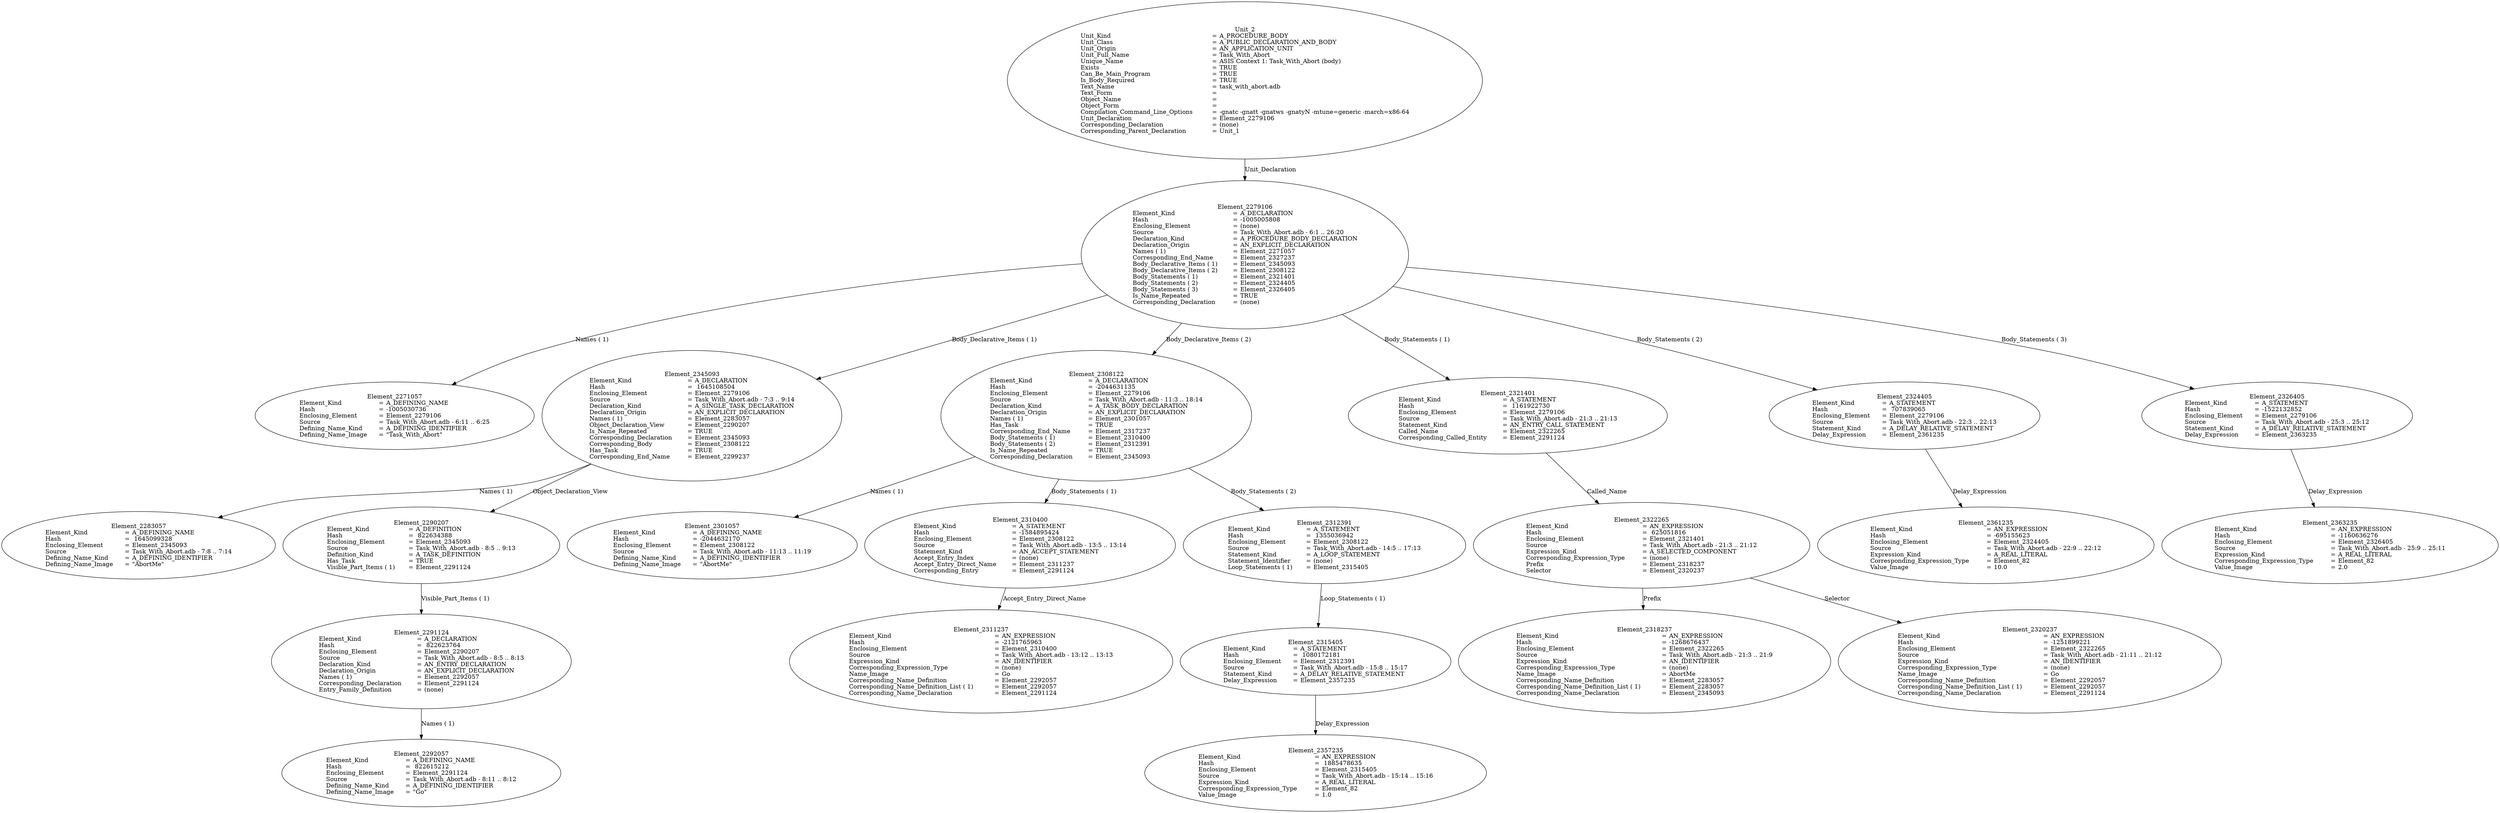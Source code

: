 digraph "task_with_abort.adt" {
  Unit_2 -> Element_2279106
      [ label=Unit_Declaration ];
  Unit_2
      [ label=<<TABLE BORDER="0" CELLBORDER="0" CELLSPACING="0" CELLPADDING="0"> 
          <TR><TD COLSPAN="3">Unit_2</TD></TR>
          <TR><TD ALIGN="LEFT">Unit_Kind   </TD><TD> = </TD><TD ALIGN="LEFT">A_PROCEDURE_BODY</TD></TR>
          <TR><TD ALIGN="LEFT">Unit_Class   </TD><TD> = </TD><TD ALIGN="LEFT">A_PUBLIC_DECLARATION_AND_BODY</TD></TR>
          <TR><TD ALIGN="LEFT">Unit_Origin   </TD><TD> = </TD><TD ALIGN="LEFT">AN_APPLICATION_UNIT</TD></TR>
          <TR><TD ALIGN="LEFT">Unit_Full_Name    </TD><TD> = </TD><TD ALIGN="LEFT">Task_With_Abort</TD></TR>
          <TR><TD ALIGN="LEFT">Unique_Name   </TD><TD> = </TD><TD ALIGN="LEFT">ASIS Context 1: Task_With_Abort (body)</TD></TR>
          <TR><TD ALIGN="LEFT">Exists  </TD><TD> = </TD><TD ALIGN="LEFT">TRUE</TD></TR>
          <TR><TD ALIGN="LEFT">Can_Be_Main_Program     </TD><TD> = </TD><TD ALIGN="LEFT">TRUE</TD></TR>
          <TR><TD ALIGN="LEFT">Is_Body_Required     </TD><TD> = </TD><TD ALIGN="LEFT">TRUE</TD></TR>
          <TR><TD ALIGN="LEFT">Text_Name   </TD><TD> = </TD><TD ALIGN="LEFT">task_with_abort.adb</TD></TR>
          <TR><TD ALIGN="LEFT">Text_Form   </TD><TD> = </TD><TD ALIGN="LEFT"></TD></TR>
          <TR><TD ALIGN="LEFT">Object_Name   </TD><TD> = </TD><TD ALIGN="LEFT"></TD></TR>
          <TR><TD ALIGN="LEFT">Object_Form   </TD><TD> = </TD><TD ALIGN="LEFT"></TD></TR>
          <TR><TD ALIGN="LEFT">Compilation_Command_Line_Options         </TD><TD> = </TD><TD ALIGN="LEFT">-gnatc -gnatt -gnatws -gnatyN -mtune=generic -march=x86-64</TD></TR>
          <TR><TD ALIGN="LEFT">Unit_Declaration     </TD><TD> = </TD><TD ALIGN="LEFT">Element_2279106</TD></TR>
          <TR><TD ALIGN="LEFT">Corresponding_Declaration       </TD><TD> = </TD><TD ALIGN="LEFT">(none)</TD></TR>
          <TR><TD ALIGN="LEFT">Corresponding_Parent_Declaration         </TD><TD> = </TD><TD ALIGN="LEFT">Unit_1</TD></TR>
          </TABLE>> ];
  Element_2279106 -> Element_2271057
      [ label="Names ( 1)" ];
  Element_2279106 -> Element_2345093
      [ label="Body_Declarative_Items ( 1)" ];
  Element_2279106 -> Element_2308122
      [ label="Body_Declarative_Items ( 2)" ];
  Element_2279106 -> Element_2321401
      [ label="Body_Statements ( 1)" ];
  Element_2279106 -> Element_2324405
      [ label="Body_Statements ( 2)" ];
  Element_2279106 -> Element_2326405
      [ label="Body_Statements ( 3)" ];
  Element_2279106
      [ label=<<TABLE BORDER="0" CELLBORDER="0" CELLSPACING="0" CELLPADDING="0"> 
          <TR><TD COLSPAN="3">Element_2279106</TD></TR>
          <TR><TD ALIGN="LEFT">Element_Kind    </TD><TD> = </TD><TD ALIGN="LEFT">A_DECLARATION</TD></TR>
          <TR><TD ALIGN="LEFT">Hash  </TD><TD> = </TD><TD ALIGN="LEFT">-1005005808</TD></TR>
          <TR><TD ALIGN="LEFT">Enclosing_Element     </TD><TD> = </TD><TD ALIGN="LEFT">(none)</TD></TR>
          <TR><TD ALIGN="LEFT">Source  </TD><TD> = </TD><TD ALIGN="LEFT">Task_With_Abort.adb - 6:1 .. 26:20</TD></TR>
          <TR><TD ALIGN="LEFT">Declaration_Kind     </TD><TD> = </TD><TD ALIGN="LEFT">A_PROCEDURE_BODY_DECLARATION</TD></TR>
          <TR><TD ALIGN="LEFT">Declaration_Origin     </TD><TD> = </TD><TD ALIGN="LEFT">AN_EXPLICIT_DECLARATION</TD></TR>
          <TR><TD ALIGN="LEFT">Names ( 1)   </TD><TD> = </TD><TD ALIGN="LEFT">Element_2271057</TD></TR>
          <TR><TD ALIGN="LEFT">Corresponding_End_Name      </TD><TD> = </TD><TD ALIGN="LEFT">Element_2327237</TD></TR>
          <TR><TD ALIGN="LEFT">Body_Declarative_Items ( 1)       </TD><TD> = </TD><TD ALIGN="LEFT">Element_2345093</TD></TR>
          <TR><TD ALIGN="LEFT">Body_Declarative_Items ( 2)       </TD><TD> = </TD><TD ALIGN="LEFT">Element_2308122</TD></TR>
          <TR><TD ALIGN="LEFT">Body_Statements ( 1)      </TD><TD> = </TD><TD ALIGN="LEFT">Element_2321401</TD></TR>
          <TR><TD ALIGN="LEFT">Body_Statements ( 2)      </TD><TD> = </TD><TD ALIGN="LEFT">Element_2324405</TD></TR>
          <TR><TD ALIGN="LEFT">Body_Statements ( 3)      </TD><TD> = </TD><TD ALIGN="LEFT">Element_2326405</TD></TR>
          <TR><TD ALIGN="LEFT">Is_Name_Repeated     </TD><TD> = </TD><TD ALIGN="LEFT">TRUE</TD></TR>
          <TR><TD ALIGN="LEFT">Corresponding_Declaration       </TD><TD> = </TD><TD ALIGN="LEFT">(none)</TD></TR>
          </TABLE>> ];
  Element_2271057
      [ label=<<TABLE BORDER="0" CELLBORDER="0" CELLSPACING="0" CELLPADDING="0"> 
          <TR><TD COLSPAN="3">Element_2271057</TD></TR>
          <TR><TD ALIGN="LEFT">Element_Kind    </TD><TD> = </TD><TD ALIGN="LEFT">A_DEFINING_NAME</TD></TR>
          <TR><TD ALIGN="LEFT">Hash  </TD><TD> = </TD><TD ALIGN="LEFT">-1005030736</TD></TR>
          <TR><TD ALIGN="LEFT">Enclosing_Element     </TD><TD> = </TD><TD ALIGN="LEFT">Element_2279106</TD></TR>
          <TR><TD ALIGN="LEFT">Source  </TD><TD> = </TD><TD ALIGN="LEFT">Task_With_Abort.adb - 6:11 .. 6:25</TD></TR>
          <TR><TD ALIGN="LEFT">Defining_Name_Kind     </TD><TD> = </TD><TD ALIGN="LEFT">A_DEFINING_IDENTIFIER</TD></TR>
          <TR><TD ALIGN="LEFT">Defining_Name_Image     </TD><TD> = </TD><TD ALIGN="LEFT">"Task_With_Abort"</TD></TR>
          </TABLE>> ];
  Element_2345093 -> Element_2283057
      [ label="Names ( 1)" ];
  Element_2345093 -> Element_2290207
      [ label=Object_Declaration_View ];
  Element_2345093
      [ label=<<TABLE BORDER="0" CELLBORDER="0" CELLSPACING="0" CELLPADDING="0"> 
          <TR><TD COLSPAN="3">Element_2345093</TD></TR>
          <TR><TD ALIGN="LEFT">Element_Kind    </TD><TD> = </TD><TD ALIGN="LEFT">A_DECLARATION</TD></TR>
          <TR><TD ALIGN="LEFT">Hash  </TD><TD> = </TD><TD ALIGN="LEFT"> 1645108504</TD></TR>
          <TR><TD ALIGN="LEFT">Enclosing_Element     </TD><TD> = </TD><TD ALIGN="LEFT">Element_2279106</TD></TR>
          <TR><TD ALIGN="LEFT">Source  </TD><TD> = </TD><TD ALIGN="LEFT">Task_With_Abort.adb - 7:3 .. 9:14</TD></TR>
          <TR><TD ALIGN="LEFT">Declaration_Kind     </TD><TD> = </TD><TD ALIGN="LEFT">A_SINGLE_TASK_DECLARATION</TD></TR>
          <TR><TD ALIGN="LEFT">Declaration_Origin     </TD><TD> = </TD><TD ALIGN="LEFT">AN_EXPLICIT_DECLARATION</TD></TR>
          <TR><TD ALIGN="LEFT">Names ( 1)   </TD><TD> = </TD><TD ALIGN="LEFT">Element_2283057</TD></TR>
          <TR><TD ALIGN="LEFT">Object_Declaration_View      </TD><TD> = </TD><TD ALIGN="LEFT">Element_2290207</TD></TR>
          <TR><TD ALIGN="LEFT">Is_Name_Repeated     </TD><TD> = </TD><TD ALIGN="LEFT">TRUE</TD></TR>
          <TR><TD ALIGN="LEFT">Corresponding_Declaration       </TD><TD> = </TD><TD ALIGN="LEFT">Element_2345093</TD></TR>
          <TR><TD ALIGN="LEFT">Corresponding_Body     </TD><TD> = </TD><TD ALIGN="LEFT">Element_2308122</TD></TR>
          <TR><TD ALIGN="LEFT">Has_Task   </TD><TD> = </TD><TD ALIGN="LEFT">TRUE</TD></TR>
          <TR><TD ALIGN="LEFT">Corresponding_End_Name      </TD><TD> = </TD><TD ALIGN="LEFT">Element_2299237</TD></TR>
          </TABLE>> ];
  Element_2283057
      [ label=<<TABLE BORDER="0" CELLBORDER="0" CELLSPACING="0" CELLPADDING="0"> 
          <TR><TD COLSPAN="3">Element_2283057</TD></TR>
          <TR><TD ALIGN="LEFT">Element_Kind    </TD><TD> = </TD><TD ALIGN="LEFT">A_DEFINING_NAME</TD></TR>
          <TR><TD ALIGN="LEFT">Hash  </TD><TD> = </TD><TD ALIGN="LEFT"> 1645099328</TD></TR>
          <TR><TD ALIGN="LEFT">Enclosing_Element     </TD><TD> = </TD><TD ALIGN="LEFT">Element_2345093</TD></TR>
          <TR><TD ALIGN="LEFT">Source  </TD><TD> = </TD><TD ALIGN="LEFT">Task_With_Abort.adb - 7:8 .. 7:14</TD></TR>
          <TR><TD ALIGN="LEFT">Defining_Name_Kind     </TD><TD> = </TD><TD ALIGN="LEFT">A_DEFINING_IDENTIFIER</TD></TR>
          <TR><TD ALIGN="LEFT">Defining_Name_Image     </TD><TD> = </TD><TD ALIGN="LEFT">"AbortMe"</TD></TR>
          </TABLE>> ];
  Element_2290207 -> Element_2291124
      [ label="Visible_Part_Items ( 1)" ];
  Element_2290207
      [ label=<<TABLE BORDER="0" CELLBORDER="0" CELLSPACING="0" CELLPADDING="0"> 
          <TR><TD COLSPAN="3">Element_2290207</TD></TR>
          <TR><TD ALIGN="LEFT">Element_Kind    </TD><TD> = </TD><TD ALIGN="LEFT">A_DEFINITION</TD></TR>
          <TR><TD ALIGN="LEFT">Hash  </TD><TD> = </TD><TD ALIGN="LEFT"> 822634388</TD></TR>
          <TR><TD ALIGN="LEFT">Enclosing_Element     </TD><TD> = </TD><TD ALIGN="LEFT">Element_2345093</TD></TR>
          <TR><TD ALIGN="LEFT">Source  </TD><TD> = </TD><TD ALIGN="LEFT">Task_With_Abort.adb - 8:5 .. 9:13</TD></TR>
          <TR><TD ALIGN="LEFT">Definition_Kind    </TD><TD> = </TD><TD ALIGN="LEFT">A_TASK_DEFINITION</TD></TR>
          <TR><TD ALIGN="LEFT">Has_Task   </TD><TD> = </TD><TD ALIGN="LEFT">TRUE</TD></TR>
          <TR><TD ALIGN="LEFT">Visible_Part_Items ( 1)      </TD><TD> = </TD><TD ALIGN="LEFT">Element_2291124</TD></TR>
          </TABLE>> ];
  Element_2291124 -> Element_2292057
      [ label="Names ( 1)" ];
  Element_2291124
      [ label=<<TABLE BORDER="0" CELLBORDER="0" CELLSPACING="0" CELLPADDING="0"> 
          <TR><TD COLSPAN="3">Element_2291124</TD></TR>
          <TR><TD ALIGN="LEFT">Element_Kind    </TD><TD> = </TD><TD ALIGN="LEFT">A_DECLARATION</TD></TR>
          <TR><TD ALIGN="LEFT">Hash  </TD><TD> = </TD><TD ALIGN="LEFT"> 822623764</TD></TR>
          <TR><TD ALIGN="LEFT">Enclosing_Element     </TD><TD> = </TD><TD ALIGN="LEFT">Element_2290207</TD></TR>
          <TR><TD ALIGN="LEFT">Source  </TD><TD> = </TD><TD ALIGN="LEFT">Task_With_Abort.adb - 8:5 .. 8:13</TD></TR>
          <TR><TD ALIGN="LEFT">Declaration_Kind     </TD><TD> = </TD><TD ALIGN="LEFT">AN_ENTRY_DECLARATION</TD></TR>
          <TR><TD ALIGN="LEFT">Declaration_Origin     </TD><TD> = </TD><TD ALIGN="LEFT">AN_EXPLICIT_DECLARATION</TD></TR>
          <TR><TD ALIGN="LEFT">Names ( 1)   </TD><TD> = </TD><TD ALIGN="LEFT">Element_2292057</TD></TR>
          <TR><TD ALIGN="LEFT">Corresponding_Declaration       </TD><TD> = </TD><TD ALIGN="LEFT">Element_2291124</TD></TR>
          <TR><TD ALIGN="LEFT">Entry_Family_Definition      </TD><TD> = </TD><TD ALIGN="LEFT">(none)</TD></TR>
          </TABLE>> ];
  Element_2292057
      [ label=<<TABLE BORDER="0" CELLBORDER="0" CELLSPACING="0" CELLPADDING="0"> 
          <TR><TD COLSPAN="3">Element_2292057</TD></TR>
          <TR><TD ALIGN="LEFT">Element_Kind    </TD><TD> = </TD><TD ALIGN="LEFT">A_DEFINING_NAME</TD></TR>
          <TR><TD ALIGN="LEFT">Hash  </TD><TD> = </TD><TD ALIGN="LEFT"> 822615212</TD></TR>
          <TR><TD ALIGN="LEFT">Enclosing_Element     </TD><TD> = </TD><TD ALIGN="LEFT">Element_2291124</TD></TR>
          <TR><TD ALIGN="LEFT">Source  </TD><TD> = </TD><TD ALIGN="LEFT">Task_With_Abort.adb - 8:11 .. 8:12</TD></TR>
          <TR><TD ALIGN="LEFT">Defining_Name_Kind     </TD><TD> = </TD><TD ALIGN="LEFT">A_DEFINING_IDENTIFIER</TD></TR>
          <TR><TD ALIGN="LEFT">Defining_Name_Image     </TD><TD> = </TD><TD ALIGN="LEFT">"Go"</TD></TR>
          </TABLE>> ];
  Element_2308122 -> Element_2301057
      [ label="Names ( 1)" ];
  Element_2308122 -> Element_2310400
      [ label="Body_Statements ( 1)" ];
  Element_2308122 -> Element_2312391
      [ label="Body_Statements ( 2)" ];
  Element_2308122
      [ label=<<TABLE BORDER="0" CELLBORDER="0" CELLSPACING="0" CELLPADDING="0"> 
          <TR><TD COLSPAN="3">Element_2308122</TD></TR>
          <TR><TD ALIGN="LEFT">Element_Kind    </TD><TD> = </TD><TD ALIGN="LEFT">A_DECLARATION</TD></TR>
          <TR><TD ALIGN="LEFT">Hash  </TD><TD> = </TD><TD ALIGN="LEFT">-2044631135</TD></TR>
          <TR><TD ALIGN="LEFT">Enclosing_Element     </TD><TD> = </TD><TD ALIGN="LEFT">Element_2279106</TD></TR>
          <TR><TD ALIGN="LEFT">Source  </TD><TD> = </TD><TD ALIGN="LEFT">Task_With_Abort.adb - 11:3 .. 18:14</TD></TR>
          <TR><TD ALIGN="LEFT">Declaration_Kind     </TD><TD> = </TD><TD ALIGN="LEFT">A_TASK_BODY_DECLARATION</TD></TR>
          <TR><TD ALIGN="LEFT">Declaration_Origin     </TD><TD> = </TD><TD ALIGN="LEFT">AN_EXPLICIT_DECLARATION</TD></TR>
          <TR><TD ALIGN="LEFT">Names ( 1)   </TD><TD> = </TD><TD ALIGN="LEFT">Element_2301057</TD></TR>
          <TR><TD ALIGN="LEFT">Has_Task   </TD><TD> = </TD><TD ALIGN="LEFT">TRUE</TD></TR>
          <TR><TD ALIGN="LEFT">Corresponding_End_Name      </TD><TD> = </TD><TD ALIGN="LEFT">Element_2317237</TD></TR>
          <TR><TD ALIGN="LEFT">Body_Statements ( 1)      </TD><TD> = </TD><TD ALIGN="LEFT">Element_2310400</TD></TR>
          <TR><TD ALIGN="LEFT">Body_Statements ( 2)      </TD><TD> = </TD><TD ALIGN="LEFT">Element_2312391</TD></TR>
          <TR><TD ALIGN="LEFT">Is_Name_Repeated     </TD><TD> = </TD><TD ALIGN="LEFT">TRUE</TD></TR>
          <TR><TD ALIGN="LEFT">Corresponding_Declaration       </TD><TD> = </TD><TD ALIGN="LEFT">Element_2345093</TD></TR>
          </TABLE>> ];
  Element_2301057
      [ label=<<TABLE BORDER="0" CELLBORDER="0" CELLSPACING="0" CELLPADDING="0"> 
          <TR><TD COLSPAN="3">Element_2301057</TD></TR>
          <TR><TD ALIGN="LEFT">Element_Kind    </TD><TD> = </TD><TD ALIGN="LEFT">A_DEFINING_NAME</TD></TR>
          <TR><TD ALIGN="LEFT">Hash  </TD><TD> = </TD><TD ALIGN="LEFT">-2044632170</TD></TR>
          <TR><TD ALIGN="LEFT">Enclosing_Element     </TD><TD> = </TD><TD ALIGN="LEFT">Element_2308122</TD></TR>
          <TR><TD ALIGN="LEFT">Source  </TD><TD> = </TD><TD ALIGN="LEFT">Task_With_Abort.adb - 11:13 .. 11:19</TD></TR>
          <TR><TD ALIGN="LEFT">Defining_Name_Kind     </TD><TD> = </TD><TD ALIGN="LEFT">A_DEFINING_IDENTIFIER</TD></TR>
          <TR><TD ALIGN="LEFT">Defining_Name_Image     </TD><TD> = </TD><TD ALIGN="LEFT">"AbortMe"</TD></TR>
          </TABLE>> ];
  Element_2310400 -> Element_2311237
      [ label=Accept_Entry_Direct_Name ];
  Element_2310400
      [ label=<<TABLE BORDER="0" CELLBORDER="0" CELLSPACING="0" CELLPADDING="0"> 
          <TR><TD COLSPAN="3">Element_2310400</TD></TR>
          <TR><TD ALIGN="LEFT">Element_Kind    </TD><TD> = </TD><TD ALIGN="LEFT">A_STATEMENT</TD></TR>
          <TR><TD ALIGN="LEFT">Hash  </TD><TD> = </TD><TD ALIGN="LEFT">-1584895424</TD></TR>
          <TR><TD ALIGN="LEFT">Enclosing_Element     </TD><TD> = </TD><TD ALIGN="LEFT">Element_2308122</TD></TR>
          <TR><TD ALIGN="LEFT">Source  </TD><TD> = </TD><TD ALIGN="LEFT">Task_With_Abort.adb - 13:5 .. 13:14</TD></TR>
          <TR><TD ALIGN="LEFT">Statement_Kind    </TD><TD> = </TD><TD ALIGN="LEFT">AN_ACCEPT_STATEMENT</TD></TR>
          <TR><TD ALIGN="LEFT">Accept_Entry_Index     </TD><TD> = </TD><TD ALIGN="LEFT">(none)</TD></TR>
          <TR><TD ALIGN="LEFT">Accept_Entry_Direct_Name       </TD><TD> = </TD><TD ALIGN="LEFT">Element_2311237</TD></TR>
          <TR><TD ALIGN="LEFT">Corresponding_Entry     </TD><TD> = </TD><TD ALIGN="LEFT">Element_2291124</TD></TR>
          </TABLE>> ];
  Element_2311237
      [ label=<<TABLE BORDER="0" CELLBORDER="0" CELLSPACING="0" CELLPADDING="0"> 
          <TR><TD COLSPAN="3">Element_2311237</TD></TR>
          <TR><TD ALIGN="LEFT">Element_Kind    </TD><TD> = </TD><TD ALIGN="LEFT">AN_EXPRESSION</TD></TR>
          <TR><TD ALIGN="LEFT">Hash  </TD><TD> = </TD><TD ALIGN="LEFT">-2121765963</TD></TR>
          <TR><TD ALIGN="LEFT">Enclosing_Element     </TD><TD> = </TD><TD ALIGN="LEFT">Element_2310400</TD></TR>
          <TR><TD ALIGN="LEFT">Source  </TD><TD> = </TD><TD ALIGN="LEFT">Task_With_Abort.adb - 13:12 .. 13:13</TD></TR>
          <TR><TD ALIGN="LEFT">Expression_Kind    </TD><TD> = </TD><TD ALIGN="LEFT">AN_IDENTIFIER</TD></TR>
          <TR><TD ALIGN="LEFT">Corresponding_Expression_Type        </TD><TD> = </TD><TD ALIGN="LEFT">(none)</TD></TR>
          <TR><TD ALIGN="LEFT">Name_Image   </TD><TD> = </TD><TD ALIGN="LEFT">Go</TD></TR>
          <TR><TD ALIGN="LEFT">Corresponding_Name_Definition        </TD><TD> = </TD><TD ALIGN="LEFT">Element_2292057</TD></TR>
          <TR><TD ALIGN="LEFT">Corresponding_Name_Definition_List ( 1)          </TD><TD> = </TD><TD ALIGN="LEFT">Element_2292057</TD></TR>
          <TR><TD ALIGN="LEFT">Corresponding_Name_Declaration        </TD><TD> = </TD><TD ALIGN="LEFT">Element_2291124</TD></TR>
          </TABLE>> ];
  Element_2312391 -> Element_2315405
      [ label="Loop_Statements ( 1)" ];
  Element_2312391
      [ label=<<TABLE BORDER="0" CELLBORDER="0" CELLSPACING="0" CELLPADDING="0"> 
          <TR><TD COLSPAN="3">Element_2312391</TD></TR>
          <TR><TD ALIGN="LEFT">Element_Kind    </TD><TD> = </TD><TD ALIGN="LEFT">A_STATEMENT</TD></TR>
          <TR><TD ALIGN="LEFT">Hash  </TD><TD> = </TD><TD ALIGN="LEFT"> 1355036942</TD></TR>
          <TR><TD ALIGN="LEFT">Enclosing_Element     </TD><TD> = </TD><TD ALIGN="LEFT">Element_2308122</TD></TR>
          <TR><TD ALIGN="LEFT">Source  </TD><TD> = </TD><TD ALIGN="LEFT">Task_With_Abort.adb - 14:5 .. 17:13</TD></TR>
          <TR><TD ALIGN="LEFT">Statement_Kind    </TD><TD> = </TD><TD ALIGN="LEFT">A_LOOP_STATEMENT</TD></TR>
          <TR><TD ALIGN="LEFT">Statement_Identifier      </TD><TD> = </TD><TD ALIGN="LEFT">(none)</TD></TR>
          <TR><TD ALIGN="LEFT">Loop_Statements ( 1)      </TD><TD> = </TD><TD ALIGN="LEFT">Element_2315405</TD></TR>
          </TABLE>> ];
  Element_2315405 -> Element_2357235
      [ label=Delay_Expression ];
  Element_2315405
      [ label=<<TABLE BORDER="0" CELLBORDER="0" CELLSPACING="0" CELLPADDING="0"> 
          <TR><TD COLSPAN="3">Element_2315405</TD></TR>
          <TR><TD ALIGN="LEFT">Element_Kind    </TD><TD> = </TD><TD ALIGN="LEFT">A_STATEMENT</TD></TR>
          <TR><TD ALIGN="LEFT">Hash  </TD><TD> = </TD><TD ALIGN="LEFT"> 1080172181</TD></TR>
          <TR><TD ALIGN="LEFT">Enclosing_Element     </TD><TD> = </TD><TD ALIGN="LEFT">Element_2312391</TD></TR>
          <TR><TD ALIGN="LEFT">Source  </TD><TD> = </TD><TD ALIGN="LEFT">Task_With_Abort.adb - 15:8 .. 15:17</TD></TR>
          <TR><TD ALIGN="LEFT">Statement_Kind    </TD><TD> = </TD><TD ALIGN="LEFT">A_DELAY_RELATIVE_STATEMENT</TD></TR>
          <TR><TD ALIGN="LEFT">Delay_Expression     </TD><TD> = </TD><TD ALIGN="LEFT">Element_2357235</TD></TR>
          </TABLE>> ];
  Element_2357235
      [ label=<<TABLE BORDER="0" CELLBORDER="0" CELLSPACING="0" CELLPADDING="0"> 
          <TR><TD COLSPAN="3">Element_2357235</TD></TR>
          <TR><TD ALIGN="LEFT">Element_Kind    </TD><TD> = </TD><TD ALIGN="LEFT">AN_EXPRESSION</TD></TR>
          <TR><TD ALIGN="LEFT">Hash  </TD><TD> = </TD><TD ALIGN="LEFT"> 1885478635</TD></TR>
          <TR><TD ALIGN="LEFT">Enclosing_Element     </TD><TD> = </TD><TD ALIGN="LEFT">Element_2315405</TD></TR>
          <TR><TD ALIGN="LEFT">Source  </TD><TD> = </TD><TD ALIGN="LEFT">Task_With_Abort.adb - 15:14 .. 15:16</TD></TR>
          <TR><TD ALIGN="LEFT">Expression_Kind    </TD><TD> = </TD><TD ALIGN="LEFT">A_REAL_LITERAL</TD></TR>
          <TR><TD ALIGN="LEFT">Corresponding_Expression_Type        </TD><TD> = </TD><TD ALIGN="LEFT">Element_82</TD></TR>
          <TR><TD ALIGN="LEFT">Value_Image   </TD><TD> = </TD><TD ALIGN="LEFT">1.0</TD></TR>
          </TABLE>> ];
  Element_2321401 -> Element_2322265
      [ label=Called_Name ];
  Element_2321401
      [ label=<<TABLE BORDER="0" CELLBORDER="0" CELLSPACING="0" CELLPADDING="0"> 
          <TR><TD COLSPAN="3">Element_2321401</TD></TR>
          <TR><TD ALIGN="LEFT">Element_Kind    </TD><TD> = </TD><TD ALIGN="LEFT">A_STATEMENT</TD></TR>
          <TR><TD ALIGN="LEFT">Hash  </TD><TD> = </TD><TD ALIGN="LEFT"> 1161922730</TD></TR>
          <TR><TD ALIGN="LEFT">Enclosing_Element     </TD><TD> = </TD><TD ALIGN="LEFT">Element_2279106</TD></TR>
          <TR><TD ALIGN="LEFT">Source  </TD><TD> = </TD><TD ALIGN="LEFT">Task_With_Abort.adb - 21:3 .. 21:13</TD></TR>
          <TR><TD ALIGN="LEFT">Statement_Kind    </TD><TD> = </TD><TD ALIGN="LEFT">AN_ENTRY_CALL_STATEMENT</TD></TR>
          <TR><TD ALIGN="LEFT">Called_Name   </TD><TD> = </TD><TD ALIGN="LEFT">Element_2322265</TD></TR>
          <TR><TD ALIGN="LEFT">Corresponding_Called_Entity       </TD><TD> = </TD><TD ALIGN="LEFT">Element_2291124</TD></TR>
          </TABLE>> ];
  Element_2322265 -> Element_2318237
      [ label=Prefix ];
  Element_2322265 -> Element_2320237
      [ label=Selector ];
  Element_2322265
      [ label=<<TABLE BORDER="0" CELLBORDER="0" CELLSPACING="0" CELLPADDING="0"> 
          <TR><TD COLSPAN="3">Element_2322265</TD></TR>
          <TR><TD ALIGN="LEFT">Element_Kind    </TD><TD> = </TD><TD ALIGN="LEFT">AN_EXPRESSION</TD></TR>
          <TR><TD ALIGN="LEFT">Hash  </TD><TD> = </TD><TD ALIGN="LEFT"> 625051816</TD></TR>
          <TR><TD ALIGN="LEFT">Enclosing_Element     </TD><TD> = </TD><TD ALIGN="LEFT">Element_2321401</TD></TR>
          <TR><TD ALIGN="LEFT">Source  </TD><TD> = </TD><TD ALIGN="LEFT">Task_With_Abort.adb - 21:3 .. 21:12</TD></TR>
          <TR><TD ALIGN="LEFT">Expression_Kind    </TD><TD> = </TD><TD ALIGN="LEFT">A_SELECTED_COMPONENT</TD></TR>
          <TR><TD ALIGN="LEFT">Corresponding_Expression_Type        </TD><TD> = </TD><TD ALIGN="LEFT">(none)</TD></TR>
          <TR><TD ALIGN="LEFT">Prefix  </TD><TD> = </TD><TD ALIGN="LEFT">Element_2318237</TD></TR>
          <TR><TD ALIGN="LEFT">Selector   </TD><TD> = </TD><TD ALIGN="LEFT">Element_2320237</TD></TR>
          </TABLE>> ];
  Element_2318237
      [ label=<<TABLE BORDER="0" CELLBORDER="0" CELLSPACING="0" CELLPADDING="0"> 
          <TR><TD COLSPAN="3">Element_2318237</TD></TR>
          <TR><TD ALIGN="LEFT">Element_Kind    </TD><TD> = </TD><TD ALIGN="LEFT">AN_EXPRESSION</TD></TR>
          <TR><TD ALIGN="LEFT">Hash  </TD><TD> = </TD><TD ALIGN="LEFT">-1268676437</TD></TR>
          <TR><TD ALIGN="LEFT">Enclosing_Element     </TD><TD> = </TD><TD ALIGN="LEFT">Element_2322265</TD></TR>
          <TR><TD ALIGN="LEFT">Source  </TD><TD> = </TD><TD ALIGN="LEFT">Task_With_Abort.adb - 21:3 .. 21:9</TD></TR>
          <TR><TD ALIGN="LEFT">Expression_Kind    </TD><TD> = </TD><TD ALIGN="LEFT">AN_IDENTIFIER</TD></TR>
          <TR><TD ALIGN="LEFT">Corresponding_Expression_Type        </TD><TD> = </TD><TD ALIGN="LEFT">(none)</TD></TR>
          <TR><TD ALIGN="LEFT">Name_Image   </TD><TD> = </TD><TD ALIGN="LEFT">AbortMe</TD></TR>
          <TR><TD ALIGN="LEFT">Corresponding_Name_Definition        </TD><TD> = </TD><TD ALIGN="LEFT">Element_2283057</TD></TR>
          <TR><TD ALIGN="LEFT">Corresponding_Name_Definition_List ( 1)          </TD><TD> = </TD><TD ALIGN="LEFT">Element_2283057</TD></TR>
          <TR><TD ALIGN="LEFT">Corresponding_Name_Declaration        </TD><TD> = </TD><TD ALIGN="LEFT">Element_2345093</TD></TR>
          </TABLE>> ];
  Element_2320237
      [ label=<<TABLE BORDER="0" CELLBORDER="0" CELLSPACING="0" CELLPADDING="0"> 
          <TR><TD COLSPAN="3">Element_2320237</TD></TR>
          <TR><TD ALIGN="LEFT">Element_Kind    </TD><TD> = </TD><TD ALIGN="LEFT">AN_EXPRESSION</TD></TR>
          <TR><TD ALIGN="LEFT">Hash  </TD><TD> = </TD><TD ALIGN="LEFT">-1251899221</TD></TR>
          <TR><TD ALIGN="LEFT">Enclosing_Element     </TD><TD> = </TD><TD ALIGN="LEFT">Element_2322265</TD></TR>
          <TR><TD ALIGN="LEFT">Source  </TD><TD> = </TD><TD ALIGN="LEFT">Task_With_Abort.adb - 21:11 .. 21:12</TD></TR>
          <TR><TD ALIGN="LEFT">Expression_Kind    </TD><TD> = </TD><TD ALIGN="LEFT">AN_IDENTIFIER</TD></TR>
          <TR><TD ALIGN="LEFT">Corresponding_Expression_Type        </TD><TD> = </TD><TD ALIGN="LEFT">(none)</TD></TR>
          <TR><TD ALIGN="LEFT">Name_Image   </TD><TD> = </TD><TD ALIGN="LEFT">Go</TD></TR>
          <TR><TD ALIGN="LEFT">Corresponding_Name_Definition        </TD><TD> = </TD><TD ALIGN="LEFT">Element_2292057</TD></TR>
          <TR><TD ALIGN="LEFT">Corresponding_Name_Definition_List ( 1)          </TD><TD> = </TD><TD ALIGN="LEFT">Element_2292057</TD></TR>
          <TR><TD ALIGN="LEFT">Corresponding_Name_Declaration        </TD><TD> = </TD><TD ALIGN="LEFT">Element_2291124</TD></TR>
          </TABLE>> ];
  Element_2324405 -> Element_2361235
      [ label=Delay_Expression ];
  Element_2324405
      [ label=<<TABLE BORDER="0" CELLBORDER="0" CELLSPACING="0" CELLPADDING="0"> 
          <TR><TD COLSPAN="3">Element_2324405</TD></TR>
          <TR><TD ALIGN="LEFT">Element_Kind    </TD><TD> = </TD><TD ALIGN="LEFT">A_STATEMENT</TD></TR>
          <TR><TD ALIGN="LEFT">Hash  </TD><TD> = </TD><TD ALIGN="LEFT"> 707839065</TD></TR>
          <TR><TD ALIGN="LEFT">Enclosing_Element     </TD><TD> = </TD><TD ALIGN="LEFT">Element_2279106</TD></TR>
          <TR><TD ALIGN="LEFT">Source  </TD><TD> = </TD><TD ALIGN="LEFT">Task_With_Abort.adb - 22:3 .. 22:13</TD></TR>
          <TR><TD ALIGN="LEFT">Statement_Kind    </TD><TD> = </TD><TD ALIGN="LEFT">A_DELAY_RELATIVE_STATEMENT</TD></TR>
          <TR><TD ALIGN="LEFT">Delay_Expression     </TD><TD> = </TD><TD ALIGN="LEFT">Element_2361235</TD></TR>
          </TABLE>> ];
  Element_2361235
      [ label=<<TABLE BORDER="0" CELLBORDER="0" CELLSPACING="0" CELLPADDING="0"> 
          <TR><TD COLSPAN="3">Element_2361235</TD></TR>
          <TR><TD ALIGN="LEFT">Element_Kind    </TD><TD> = </TD><TD ALIGN="LEFT">AN_EXPRESSION</TD></TR>
          <TR><TD ALIGN="LEFT">Hash  </TD><TD> = </TD><TD ALIGN="LEFT">-695155623</TD></TR>
          <TR><TD ALIGN="LEFT">Enclosing_Element     </TD><TD> = </TD><TD ALIGN="LEFT">Element_2324405</TD></TR>
          <TR><TD ALIGN="LEFT">Source  </TD><TD> = </TD><TD ALIGN="LEFT">Task_With_Abort.adb - 22:9 .. 22:12</TD></TR>
          <TR><TD ALIGN="LEFT">Expression_Kind    </TD><TD> = </TD><TD ALIGN="LEFT">A_REAL_LITERAL</TD></TR>
          <TR><TD ALIGN="LEFT">Corresponding_Expression_Type        </TD><TD> = </TD><TD ALIGN="LEFT">Element_82</TD></TR>
          <TR><TD ALIGN="LEFT">Value_Image   </TD><TD> = </TD><TD ALIGN="LEFT">10.0</TD></TR>
          </TABLE>> ];
  Element_2326405 -> Element_2363235
      [ label=Delay_Expression ];
  Element_2326405
      [ label=<<TABLE BORDER="0" CELLBORDER="0" CELLSPACING="0" CELLPADDING="0"> 
          <TR><TD COLSPAN="3">Element_2326405</TD></TR>
          <TR><TD ALIGN="LEFT">Element_Kind    </TD><TD> = </TD><TD ALIGN="LEFT">A_STATEMENT</TD></TR>
          <TR><TD ALIGN="LEFT">Hash  </TD><TD> = </TD><TD ALIGN="LEFT">-1522132852</TD></TR>
          <TR><TD ALIGN="LEFT">Enclosing_Element     </TD><TD> = </TD><TD ALIGN="LEFT">Element_2279106</TD></TR>
          <TR><TD ALIGN="LEFT">Source  </TD><TD> = </TD><TD ALIGN="LEFT">Task_With_Abort.adb - 25:3 .. 25:12</TD></TR>
          <TR><TD ALIGN="LEFT">Statement_Kind    </TD><TD> = </TD><TD ALIGN="LEFT">A_DELAY_RELATIVE_STATEMENT</TD></TR>
          <TR><TD ALIGN="LEFT">Delay_Expression     </TD><TD> = </TD><TD ALIGN="LEFT">Element_2363235</TD></TR>
          </TABLE>> ];
  Element_2363235
      [ label=<<TABLE BORDER="0" CELLBORDER="0" CELLSPACING="0" CELLPADDING="0"> 
          <TR><TD COLSPAN="3">Element_2363235</TD></TR>
          <TR><TD ALIGN="LEFT">Element_Kind    </TD><TD> = </TD><TD ALIGN="LEFT">AN_EXPRESSION</TD></TR>
          <TR><TD ALIGN="LEFT">Hash  </TD><TD> = </TD><TD ALIGN="LEFT">-1160636276</TD></TR>
          <TR><TD ALIGN="LEFT">Enclosing_Element     </TD><TD> = </TD><TD ALIGN="LEFT">Element_2326405</TD></TR>
          <TR><TD ALIGN="LEFT">Source  </TD><TD> = </TD><TD ALIGN="LEFT">Task_With_Abort.adb - 25:9 .. 25:11</TD></TR>
          <TR><TD ALIGN="LEFT">Expression_Kind    </TD><TD> = </TD><TD ALIGN="LEFT">A_REAL_LITERAL</TD></TR>
          <TR><TD ALIGN="LEFT">Corresponding_Expression_Type        </TD><TD> = </TD><TD ALIGN="LEFT">Element_82</TD></TR>
          <TR><TD ALIGN="LEFT">Value_Image   </TD><TD> = </TD><TD ALIGN="LEFT">2.0</TD></TR>
          </TABLE>> ]
}
